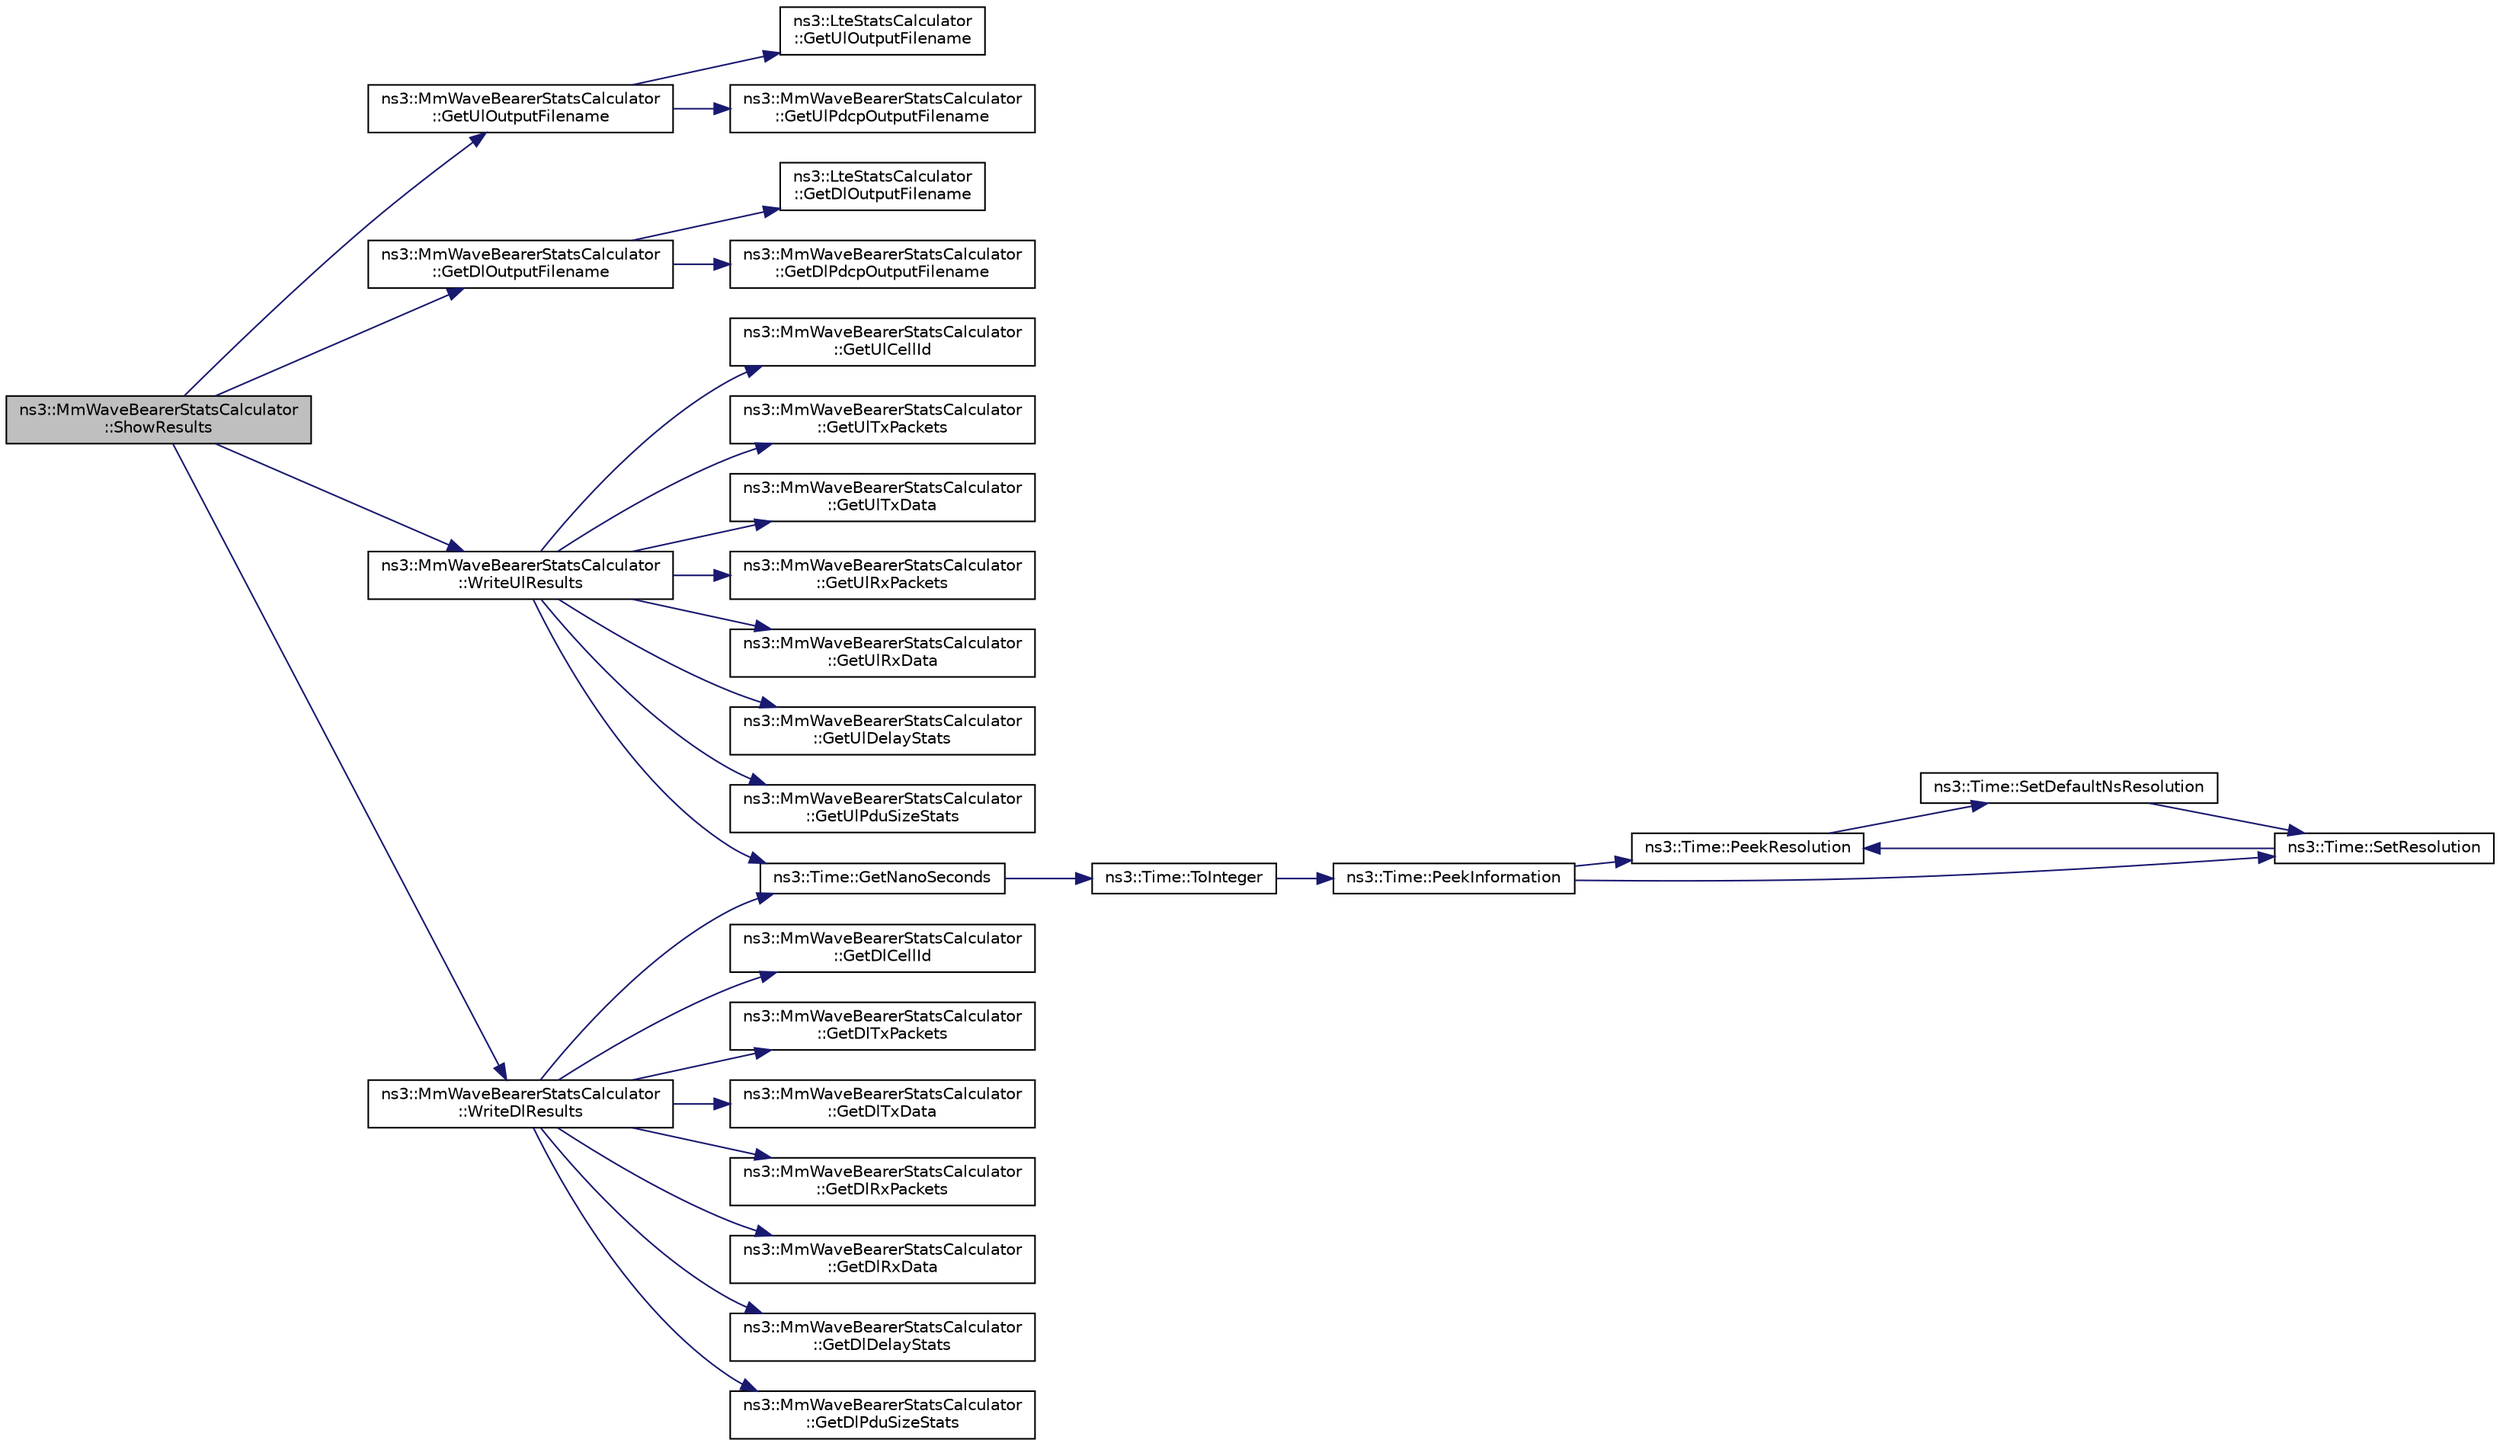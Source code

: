 digraph "ns3::MmWaveBearerStatsCalculator::ShowResults"
{
  edge [fontname="Helvetica",fontsize="10",labelfontname="Helvetica",labelfontsize="10"];
  node [fontname="Helvetica",fontsize="10",shape=record];
  rankdir="LR";
  Node1 [label="ns3::MmWaveBearerStatsCalculator\l::ShowResults",height=0.2,width=0.4,color="black", fillcolor="grey75", style="filled", fontcolor="black"];
  Node1 -> Node2 [color="midnightblue",fontsize="10",style="solid"];
  Node2 [label="ns3::MmWaveBearerStatsCalculator\l::GetUlOutputFilename",height=0.2,width=0.4,color="black", fillcolor="white", style="filled",URL="$d2/d8f/classns3_1_1MmWaveBearerStatsCalculator.html#a12a6c9cb22f57948ef0cc2a53d8cac92"];
  Node2 -> Node3 [color="midnightblue",fontsize="10",style="solid"];
  Node3 [label="ns3::LteStatsCalculator\l::GetUlOutputFilename",height=0.2,width=0.4,color="black", fillcolor="white", style="filled",URL="$d6/d9c/classns3_1_1LteStatsCalculator.html#a8091b8aee336d1c4745de3e422b46e40"];
  Node2 -> Node4 [color="midnightblue",fontsize="10",style="solid"];
  Node4 [label="ns3::MmWaveBearerStatsCalculator\l::GetUlPdcpOutputFilename",height=0.2,width=0.4,color="black", fillcolor="white", style="filled",URL="$d2/d8f/classns3_1_1MmWaveBearerStatsCalculator.html#a1ef7bae55aae87a787aa8d0a102553cc"];
  Node1 -> Node5 [color="midnightblue",fontsize="10",style="solid"];
  Node5 [label="ns3::MmWaveBearerStatsCalculator\l::GetDlOutputFilename",height=0.2,width=0.4,color="black", fillcolor="white", style="filled",URL="$d2/d8f/classns3_1_1MmWaveBearerStatsCalculator.html#a9649a3b1ab4040cd1492d4e95c0117b4"];
  Node5 -> Node6 [color="midnightblue",fontsize="10",style="solid"];
  Node6 [label="ns3::LteStatsCalculator\l::GetDlOutputFilename",height=0.2,width=0.4,color="black", fillcolor="white", style="filled",URL="$d6/d9c/classns3_1_1LteStatsCalculator.html#a022c578ee2e9eca77969f2f63e71bcc9"];
  Node5 -> Node7 [color="midnightblue",fontsize="10",style="solid"];
  Node7 [label="ns3::MmWaveBearerStatsCalculator\l::GetDlPdcpOutputFilename",height=0.2,width=0.4,color="black", fillcolor="white", style="filled",URL="$d2/d8f/classns3_1_1MmWaveBearerStatsCalculator.html#aa9803c336c2a4dba1e1b274a9d206647"];
  Node1 -> Node8 [color="midnightblue",fontsize="10",style="solid"];
  Node8 [label="ns3::MmWaveBearerStatsCalculator\l::WriteUlResults",height=0.2,width=0.4,color="black", fillcolor="white", style="filled",URL="$d2/d8f/classns3_1_1MmWaveBearerStatsCalculator.html#aa50020604d7d8bd5eeac1f91269e154d"];
  Node8 -> Node9 [color="midnightblue",fontsize="10",style="solid"];
  Node9 [label="ns3::Time::GetNanoSeconds",height=0.2,width=0.4,color="black", fillcolor="white", style="filled",URL="$dc/d04/classns3_1_1Time.html#a2fdb7bf0e1f5cd93b6149cb37bbb7f08"];
  Node9 -> Node10 [color="midnightblue",fontsize="10",style="solid"];
  Node10 [label="ns3::Time::ToInteger",height=0.2,width=0.4,color="black", fillcolor="white", style="filled",URL="$dc/d04/classns3_1_1Time.html#a0c9c8fb9ec7222c7799c1081f14f6031"];
  Node10 -> Node11 [color="midnightblue",fontsize="10",style="solid"];
  Node11 [label="ns3::Time::PeekInformation",height=0.2,width=0.4,color="black", fillcolor="white", style="filled",URL="$dc/d04/classns3_1_1Time.html#a0b023c55c20582aa7c1781aacf128034"];
  Node11 -> Node12 [color="midnightblue",fontsize="10",style="solid"];
  Node12 [label="ns3::Time::PeekResolution",height=0.2,width=0.4,color="black", fillcolor="white", style="filled",URL="$dc/d04/classns3_1_1Time.html#a963e53522278fcbdf1ab9f7adbd0f5d6"];
  Node12 -> Node13 [color="midnightblue",fontsize="10",style="solid"];
  Node13 [label="ns3::Time::SetDefaultNsResolution",height=0.2,width=0.4,color="black", fillcolor="white", style="filled",URL="$dc/d04/classns3_1_1Time.html#a6a872e62f71dfa817fef2c549473d980"];
  Node13 -> Node14 [color="midnightblue",fontsize="10",style="solid"];
  Node14 [label="ns3::Time::SetResolution",height=0.2,width=0.4,color="black", fillcolor="white", style="filled",URL="$dc/d04/classns3_1_1Time.html#ac89165ba7715b66017a49c718f4aef09"];
  Node14 -> Node12 [color="midnightblue",fontsize="10",style="solid"];
  Node11 -> Node14 [color="midnightblue",fontsize="10",style="solid"];
  Node8 -> Node15 [color="midnightblue",fontsize="10",style="solid"];
  Node15 [label="ns3::MmWaveBearerStatsCalculator\l::GetUlCellId",height=0.2,width=0.4,color="black", fillcolor="white", style="filled",URL="$d2/d8f/classns3_1_1MmWaveBearerStatsCalculator.html#a53c4cf1c9091c9f0f37d0134adda6396"];
  Node8 -> Node16 [color="midnightblue",fontsize="10",style="solid"];
  Node16 [label="ns3::MmWaveBearerStatsCalculator\l::GetUlTxPackets",height=0.2,width=0.4,color="black", fillcolor="white", style="filled",URL="$d2/d8f/classns3_1_1MmWaveBearerStatsCalculator.html#a46ac422cb73a1783dd612dcb451c1826"];
  Node8 -> Node17 [color="midnightblue",fontsize="10",style="solid"];
  Node17 [label="ns3::MmWaveBearerStatsCalculator\l::GetUlTxData",height=0.2,width=0.4,color="black", fillcolor="white", style="filled",URL="$d2/d8f/classns3_1_1MmWaveBearerStatsCalculator.html#ab78a9bb574055dfb4fab4218baebc792"];
  Node8 -> Node18 [color="midnightblue",fontsize="10",style="solid"];
  Node18 [label="ns3::MmWaveBearerStatsCalculator\l::GetUlRxPackets",height=0.2,width=0.4,color="black", fillcolor="white", style="filled",URL="$d2/d8f/classns3_1_1MmWaveBearerStatsCalculator.html#ac892abcdd54ff9f84c722aaf6524fc38"];
  Node8 -> Node19 [color="midnightblue",fontsize="10",style="solid"];
  Node19 [label="ns3::MmWaveBearerStatsCalculator\l::GetUlRxData",height=0.2,width=0.4,color="black", fillcolor="white", style="filled",URL="$d2/d8f/classns3_1_1MmWaveBearerStatsCalculator.html#a7aacbef917cf041535e3f794045cb42e"];
  Node8 -> Node20 [color="midnightblue",fontsize="10",style="solid"];
  Node20 [label="ns3::MmWaveBearerStatsCalculator\l::GetUlDelayStats",height=0.2,width=0.4,color="black", fillcolor="white", style="filled",URL="$d2/d8f/classns3_1_1MmWaveBearerStatsCalculator.html#aba42a6ac5c551058eea70a872fe6ebc9"];
  Node8 -> Node21 [color="midnightblue",fontsize="10",style="solid"];
  Node21 [label="ns3::MmWaveBearerStatsCalculator\l::GetUlPduSizeStats",height=0.2,width=0.4,color="black", fillcolor="white", style="filled",URL="$d2/d8f/classns3_1_1MmWaveBearerStatsCalculator.html#ab5899e35edd3e8e8e7384002eb95265a"];
  Node1 -> Node22 [color="midnightblue",fontsize="10",style="solid"];
  Node22 [label="ns3::MmWaveBearerStatsCalculator\l::WriteDlResults",height=0.2,width=0.4,color="black", fillcolor="white", style="filled",URL="$d2/d8f/classns3_1_1MmWaveBearerStatsCalculator.html#ac6ab69f531d63e6dd53e5b6526e80a23"];
  Node22 -> Node9 [color="midnightblue",fontsize="10",style="solid"];
  Node22 -> Node23 [color="midnightblue",fontsize="10",style="solid"];
  Node23 [label="ns3::MmWaveBearerStatsCalculator\l::GetDlCellId",height=0.2,width=0.4,color="black", fillcolor="white", style="filled",URL="$d2/d8f/classns3_1_1MmWaveBearerStatsCalculator.html#a92f09c4f6fd7758a181ba98acc1724ba"];
  Node22 -> Node24 [color="midnightblue",fontsize="10",style="solid"];
  Node24 [label="ns3::MmWaveBearerStatsCalculator\l::GetDlTxPackets",height=0.2,width=0.4,color="black", fillcolor="white", style="filled",URL="$d2/d8f/classns3_1_1MmWaveBearerStatsCalculator.html#a64148240c11d7a6fa8f592d459ec4c57"];
  Node22 -> Node25 [color="midnightblue",fontsize="10",style="solid"];
  Node25 [label="ns3::MmWaveBearerStatsCalculator\l::GetDlTxData",height=0.2,width=0.4,color="black", fillcolor="white", style="filled",URL="$d2/d8f/classns3_1_1MmWaveBearerStatsCalculator.html#a17a74258a6093dcb28c3830367925489"];
  Node22 -> Node26 [color="midnightblue",fontsize="10",style="solid"];
  Node26 [label="ns3::MmWaveBearerStatsCalculator\l::GetDlRxPackets",height=0.2,width=0.4,color="black", fillcolor="white", style="filled",URL="$d2/d8f/classns3_1_1MmWaveBearerStatsCalculator.html#a181a340ef4b8b422320db51df304abfb"];
  Node22 -> Node27 [color="midnightblue",fontsize="10",style="solid"];
  Node27 [label="ns3::MmWaveBearerStatsCalculator\l::GetDlRxData",height=0.2,width=0.4,color="black", fillcolor="white", style="filled",URL="$d2/d8f/classns3_1_1MmWaveBearerStatsCalculator.html#ac7338d5ff44189712c2b7fea0f79aeb3"];
  Node22 -> Node28 [color="midnightblue",fontsize="10",style="solid"];
  Node28 [label="ns3::MmWaveBearerStatsCalculator\l::GetDlDelayStats",height=0.2,width=0.4,color="black", fillcolor="white", style="filled",URL="$d2/d8f/classns3_1_1MmWaveBearerStatsCalculator.html#a529176f02fefbe4c13b5f307dcc5aa1f"];
  Node22 -> Node29 [color="midnightblue",fontsize="10",style="solid"];
  Node29 [label="ns3::MmWaveBearerStatsCalculator\l::GetDlPduSizeStats",height=0.2,width=0.4,color="black", fillcolor="white", style="filled",URL="$d2/d8f/classns3_1_1MmWaveBearerStatsCalculator.html#ae147126fcb47973a2df03c03ac9fe900"];
}
